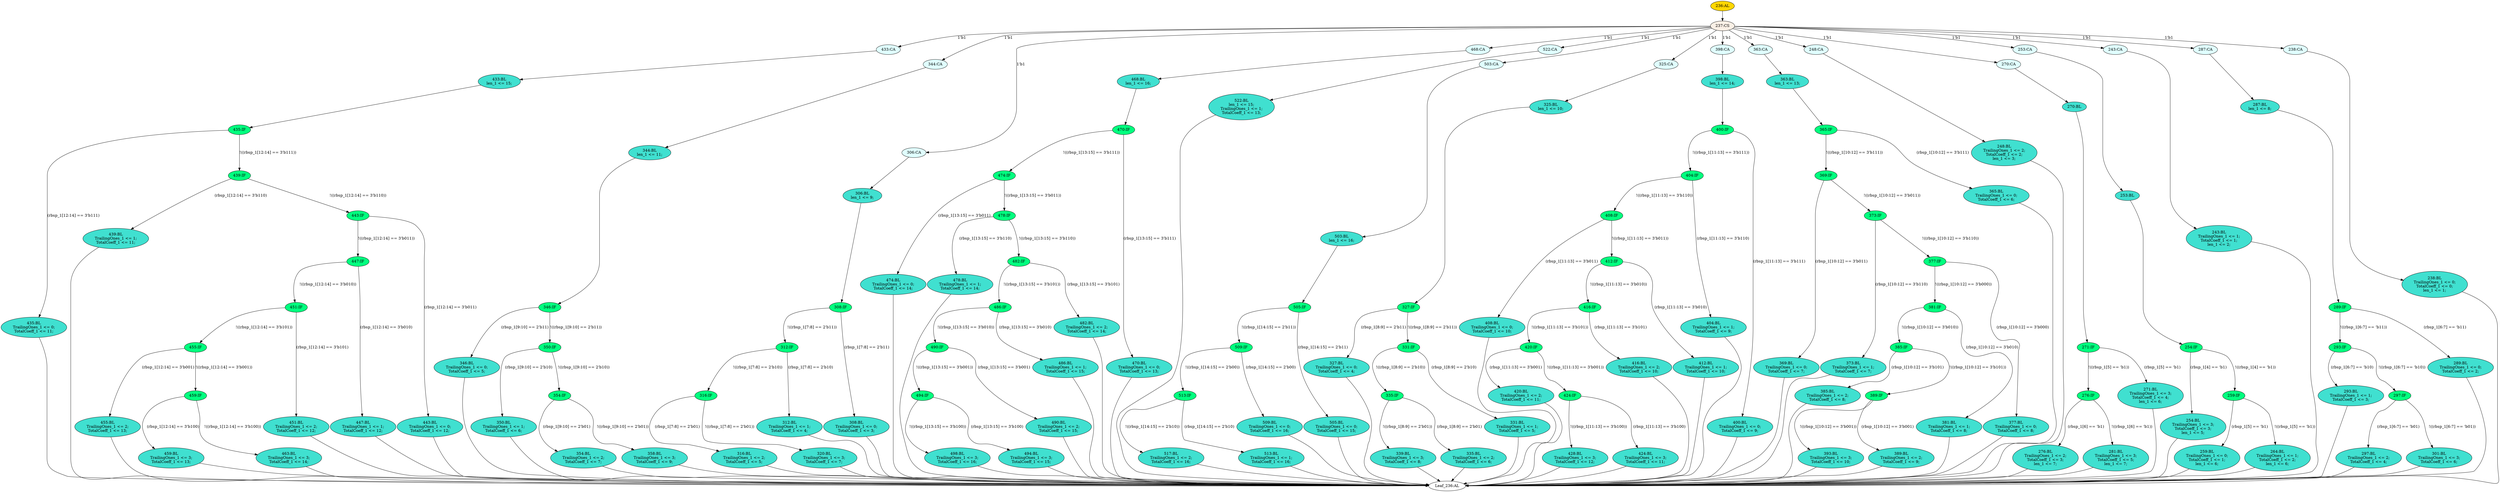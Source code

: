 strict digraph "" {
	node [label="\N"];
	"254:BL"	 [ast="<pyverilog.vparser.ast.Block object at 0x7f204c6ddfd0>",
		fillcolor=turquoise,
		label="254:BL
TrailingOnes_1 <= 3;
TotalCoeff_1 <= 3;
len_1 <= 5;",
		statements="[<pyverilog.vparser.ast.NonblockingSubstitution object at 0x7f204c6dd510>, <pyverilog.vparser.ast.NonblockingSubstitution object \
at 0x7f204c6ddd10>, <pyverilog.vparser.ast.NonblockingSubstitution object at 0x7f204c6dde90>]",
		style=filled,
		typ=Block];
	"Leaf_236:AL"	 [def_var="['TotalCoeff_1', 'len_1', 'TrailingOnes_1']",
		label="Leaf_236:AL"];
	"254:BL" -> "Leaf_236:AL"	 [cond="[]",
		lineno=None];
	"335:IF"	 [ast="<pyverilog.vparser.ast.IfStatement object at 0x7f204c6da050>",
		fillcolor=springgreen,
		label="335:IF",
		statements="[]",
		style=filled,
		typ=IfStatement];
	"339:BL"	 [ast="<pyverilog.vparser.ast.Block object at 0x7f204c6da0d0>",
		fillcolor=turquoise,
		label="339:BL
TrailingOnes_1 <= 3;
TotalCoeff_1 <= 8;",
		statements="[<pyverilog.vparser.ast.NonblockingSubstitution object at 0x7f204c6da110>, <pyverilog.vparser.ast.NonblockingSubstitution object \
at 0x7f204c6da290>]",
		style=filled,
		typ=Block];
	"335:IF" -> "339:BL"	 [cond="['rbsp_1']",
		label="!((rbsp_1[8:9] == 2'b01))",
		lineno=335];
	"335:BL"	 [ast="<pyverilog.vparser.ast.Block object at 0x7f204c6da450>",
		fillcolor=turquoise,
		label="335:BL
TrailingOnes_1 <= 2;
TotalCoeff_1 <= 6;",
		statements="[<pyverilog.vparser.ast.NonblockingSubstitution object at 0x7f204c6da490>, <pyverilog.vparser.ast.NonblockingSubstitution object \
at 0x7f204c6da610>]",
		style=filled,
		typ=Block];
	"335:IF" -> "335:BL"	 [cond="['rbsp_1']",
		label="(rbsp_1[8:9] == 2'b01)",
		lineno=335];
	"503:BL"	 [ast="<pyverilog.vparser.ast.Block object at 0x7f204c6da9d0>",
		fillcolor=turquoise,
		label="503:BL
len_1 <= 16;",
		statements="[<pyverilog.vparser.ast.NonblockingSubstitution object at 0x7f204c6da910>]",
		style=filled,
		typ=Block];
	"505:IF"	 [ast="<pyverilog.vparser.ast.IfStatement object at 0x7f204c6daa10>",
		fillcolor=springgreen,
		label="505:IF",
		statements="[]",
		style=filled,
		typ=IfStatement];
	"503:BL" -> "505:IF"	 [cond="[]",
		lineno=None];
	"433:CA"	 [ast="<pyverilog.vparser.ast.Case object at 0x7f204c6ffc90>",
		fillcolor=lightcyan,
		label="433:CA",
		statements="[]",
		style=filled,
		typ=Case];
	"433:BL"	 [ast="<pyverilog.vparser.ast.Block object at 0x7f204c6ffd90>",
		fillcolor=turquoise,
		label="433:BL
len_1 <= 15;",
		statements="[<pyverilog.vparser.ast.NonblockingSubstitution object at 0x7f204c6ffdd0>]",
		style=filled,
		typ=Block];
	"433:CA" -> "433:BL"	 [cond="[]",
		lineno=None];
	"373:BL"	 [ast="<pyverilog.vparser.ast.Block object at 0x7f204c6eb910>",
		fillcolor=turquoise,
		label="373:BL
TrailingOnes_1 <= 1;
TotalCoeff_1 <= 7;",
		statements="[<pyverilog.vparser.ast.NonblockingSubstitution object at 0x7f204c6eb610>, <pyverilog.vparser.ast.NonblockingSubstitution object \
at 0x7f204c6eb790>]",
		style=filled,
		typ=Block];
	"373:BL" -> "Leaf_236:AL"	 [cond="[]",
		lineno=None];
	"439:BL"	 [ast="<pyverilog.vparser.ast.Block object at 0x7f204c6dcc50>",
		fillcolor=turquoise,
		label="439:BL
TrailingOnes_1 <= 1;
TotalCoeff_1 <= 11;",
		statements="[<pyverilog.vparser.ast.NonblockingSubstitution object at 0x7f204c6dcc90>, <pyverilog.vparser.ast.NonblockingSubstitution object \
at 0x7f204c6dce10>]",
		style=filled,
		typ=Block];
	"439:BL" -> "Leaf_236:AL"	 [cond="[]",
		lineno=None];
	"293:IF"	 [ast="<pyverilog.vparser.ast.IfStatement object at 0x7f204c6eb950>",
		fillcolor=springgreen,
		label="293:IF",
		statements="[]",
		style=filled,
		typ=IfStatement];
	"293:BL"	 [ast="<pyverilog.vparser.ast.Block object at 0x7f204c6ebf90>",
		fillcolor=turquoise,
		label="293:BL
TrailingOnes_1 <= 1;
TotalCoeff_1 <= 3;",
		statements="[<pyverilog.vparser.ast.NonblockingSubstitution object at 0x7f204c6ebfd0>, <pyverilog.vparser.ast.NonblockingSubstitution object \
at 0x7f204c6f8190>]",
		style=filled,
		typ=Block];
	"293:IF" -> "293:BL"	 [cond="['rbsp_1']",
		label="(rbsp_1[6:7] == 'b10)",
		lineno=293];
	"297:IF"	 [ast="<pyverilog.vparser.ast.IfStatement object at 0x7f204c6eb990>",
		fillcolor=springgreen,
		label="297:IF",
		statements="[]",
		style=filled,
		typ=IfStatement];
	"293:IF" -> "297:IF"	 [cond="['rbsp_1']",
		label="!((rbsp_1[6:7] == 'b10))",
		lineno=293];
	"455:BL"	 [ast="<pyverilog.vparser.ast.Block object at 0x7f204c704910>",
		fillcolor=turquoise,
		label="455:BL
TrailingOnes_1 <= 2;
TotalCoeff_1 <= 13;",
		statements="[<pyverilog.vparser.ast.NonblockingSubstitution object at 0x7f204c704950>, <pyverilog.vparser.ast.NonblockingSubstitution object \
at 0x7f204c704ad0>]",
		style=filled,
		typ=Block];
	"455:BL" -> "Leaf_236:AL"	 [cond="[]",
		lineno=None];
	"346:BL"	 [ast="<pyverilog.vparser.ast.Block object at 0x7f204c6f8790>",
		fillcolor=turquoise,
		label="346:BL
TrailingOnes_1 <= 0;
TotalCoeff_1 <= 5;",
		statements="[<pyverilog.vparser.ast.NonblockingSubstitution object at 0x7f204c6f8490>, <pyverilog.vparser.ast.NonblockingSubstitution object \
at 0x7f204c6f8610>]",
		style=filled,
		typ=Block];
	"346:BL" -> "Leaf_236:AL"	 [cond="[]",
		lineno=None];
	"393:BL"	 [ast="<pyverilog.vparser.ast.Block object at 0x7f204c6f8ad0>",
		fillcolor=turquoise,
		label="393:BL
TrailingOnes_1 <= 3;
TotalCoeff_1 <= 10;",
		statements="[<pyverilog.vparser.ast.NonblockingSubstitution object at 0x7f204c6f87d0>, <pyverilog.vparser.ast.NonblockingSubstitution object \
at 0x7f204c6f8950>]",
		style=filled,
		typ=Block];
	"393:BL" -> "Leaf_236:AL"	 [cond="[]",
		lineno=None];
	"404:IF"	 [ast="<pyverilog.vparser.ast.IfStatement object at 0x7f204c6f8b10>",
		fillcolor=springgreen,
		label="404:IF",
		statements="[]",
		style=filled,
		typ=IfStatement];
	"408:IF"	 [ast="<pyverilog.vparser.ast.IfStatement object at 0x7f204c6f8b50>",
		fillcolor=springgreen,
		label="408:IF",
		statements="[]",
		style=filled,
		typ=IfStatement];
	"404:IF" -> "408:IF"	 [cond="['rbsp_1']",
		label="!((rbsp_1[11:13] == 3'b110))",
		lineno=404];
	"404:BL"	 [ast="<pyverilog.vparser.ast.Block object at 0x7f204c6d6810>",
		fillcolor=turquoise,
		label="404:BL
TrailingOnes_1 <= 1;
TotalCoeff_1 <= 9;",
		statements="[<pyverilog.vparser.ast.NonblockingSubstitution object at 0x7f204c6d6850>, <pyverilog.vparser.ast.NonblockingSubstitution object \
at 0x7f204c6d69d0>]",
		style=filled,
		typ=Block];
	"404:IF" -> "404:BL"	 [cond="['rbsp_1']",
		label="(rbsp_1[11:13] == 3'b110)",
		lineno=404];
	"237:CS"	 [ast="<pyverilog.vparser.ast.CaseStatement object at 0x7f204c6d6cd0>",
		fillcolor=linen,
		label="237:CS",
		statements="[]",
		style=filled,
		typ=CaseStatement];
	"237:CS" -> "433:CA"	 [cond="[]",
		label="1'b1",
		lineno=237];
	"344:CA"	 [ast="<pyverilog.vparser.ast.Case object at 0x7f204c6fd750>",
		fillcolor=lightcyan,
		label="344:CA",
		statements="[]",
		style=filled,
		typ=Case];
	"237:CS" -> "344:CA"	 [cond="[]",
		label="1'b1",
		lineno=237];
	"306:CA"	 [ast="<pyverilog.vparser.ast.Case object at 0x7f204c6fa590>",
		fillcolor=lightcyan,
		label="306:CA",
		statements="[]",
		style=filled,
		typ=Case];
	"237:CS" -> "306:CA"	 [cond="[]",
		label="1'b1",
		lineno=237];
	"468:CA"	 [ast="<pyverilog.vparser.ast.Case object at 0x7f204c6de450>",
		fillcolor=lightcyan,
		label="468:CA",
		statements="[]",
		style=filled,
		typ=Case];
	"237:CS" -> "468:CA"	 [cond="[]",
		label="1'b1",
		lineno=237];
	"522:CA"	 [ast="<pyverilog.vparser.ast.Case object at 0x7f204c744f10>",
		fillcolor=lightcyan,
		label="522:CA",
		statements="[]",
		style=filled,
		typ=Case];
	"237:CS" -> "522:CA"	 [cond="[]",
		label="1'b1",
		lineno=237];
	"503:CA"	 [ast="<pyverilog.vparser.ast.Case object at 0x7f204c744dd0>",
		fillcolor=lightcyan,
		label="503:CA",
		statements="[]",
		style=filled,
		typ=Case];
	"237:CS" -> "503:CA"	 [cond="[]",
		label="1'b1",
		lineno=237];
	"325:CA"	 [ast="<pyverilog.vparser.ast.Case object at 0x7f204c6efa90>",
		fillcolor=lightcyan,
		label="325:CA",
		statements="[]",
		style=filled,
		typ=Case];
	"237:CS" -> "325:CA"	 [cond="[]",
		label="1'b1",
		lineno=237];
	"398:CA"	 [ast="<pyverilog.vparser.ast.Case object at 0x7f204c6e2c50>",
		fillcolor=lightcyan,
		label="398:CA",
		statements="[]",
		style=filled,
		typ=Case];
	"237:CS" -> "398:CA"	 [cond="[]",
		label="1'b1",
		lineno=237];
	"363:CA"	 [ast="<pyverilog.vparser.ast.Case object at 0x7f204c6f2950>",
		fillcolor=lightcyan,
		label="363:CA",
		statements="[]",
		style=filled,
		typ=Case];
	"237:CS" -> "363:CA"	 [cond="[]",
		label="1'b1",
		lineno=237];
	"248:CA"	 [ast="<pyverilog.vparser.ast.Case object at 0x7f204c6f68d0>",
		fillcolor=lightcyan,
		label="248:CA",
		statements="[]",
		style=filled,
		typ=Case];
	"237:CS" -> "248:CA"	 [cond="[]",
		label="1'b1",
		lineno=237];
	"270:CA"	 [ast="<pyverilog.vparser.ast.Case object at 0x7f204c700bd0>",
		fillcolor=lightcyan,
		label="270:CA",
		statements="[]",
		style=filled,
		typ=Case];
	"237:CS" -> "270:CA"	 [cond="[]",
		label="1'b1",
		lineno=237];
	"253:CA"	 [ast="<pyverilog.vparser.ast.Case object at 0x7f204c6f6e50>",
		fillcolor=lightcyan,
		label="253:CA",
		statements="[]",
		style=filled,
		typ=Case];
	"237:CS" -> "253:CA"	 [cond="[]",
		label="1'b1",
		lineno=237];
	"243:CA"	 [ast="<pyverilog.vparser.ast.Case object at 0x7f204c6f6350>",
		fillcolor=lightcyan,
		label="243:CA",
		statements="[]",
		style=filled,
		typ=Case];
	"237:CS" -> "243:CA"	 [cond="[]",
		label="1'b1",
		lineno=237];
	"287:CA"	 [ast="<pyverilog.vparser.ast.Case object at 0x7f204c6e5dd0>",
		fillcolor=lightcyan,
		label="287:CA",
		statements="[]",
		style=filled,
		typ=Case];
	"237:CS" -> "287:CA"	 [cond="[]",
		label="1'b1",
		lineno=237];
	"238:CA"	 [ast="<pyverilog.vparser.ast.Case object at 0x7f204c6d6d90>",
		fillcolor=lightcyan,
		label="238:CA",
		statements="[]",
		style=filled,
		typ=Case];
	"237:CS" -> "238:CA"	 [cond="[]",
		label="1'b1",
		lineno=237];
	"420:BL"	 [ast="<pyverilog.vparser.ast.Block object at 0x7f204c6fe4d0>",
		fillcolor=turquoise,
		label="420:BL
TrailingOnes_1 <= 2;
TotalCoeff_1 <= 11;",
		statements="[<pyverilog.vparser.ast.NonblockingSubstitution object at 0x7f204c6fe510>, <pyverilog.vparser.ast.NonblockingSubstitution object \
at 0x7f204c6fe690>]",
		style=filled,
		typ=Block];
	"420:BL" -> "Leaf_236:AL"	 [cond="[]",
		lineno=None];
	"509:IF"	 [ast="<pyverilog.vparser.ast.IfStatement object at 0x7f204c6daa50>",
		fillcolor=springgreen,
		label="509:IF",
		statements="[]",
		style=filled,
		typ=IfStatement];
	"513:IF"	 [ast="<pyverilog.vparser.ast.IfStatement object at 0x7f204c6daa90>",
		fillcolor=springgreen,
		label="513:IF",
		statements="[]",
		style=filled,
		typ=IfStatement];
	"509:IF" -> "513:IF"	 [cond="['rbsp_1']",
		label="!((rbsp_1[14:15] == 2'b00))",
		lineno=509];
	"509:BL"	 [ast="<pyverilog.vparser.ast.Block object at 0x7f204c6ff310>",
		fillcolor=turquoise,
		label="509:BL
TrailingOnes_1 <= 0;
TotalCoeff_1 <= 16;",
		statements="[<pyverilog.vparser.ast.NonblockingSubstitution object at 0x7f204c6ff350>, <pyverilog.vparser.ast.NonblockingSubstitution object \
at 0x7f204c6ff4d0>]",
		style=filled,
		typ=Block];
	"509:IF" -> "509:BL"	 [cond="['rbsp_1']",
		label="(rbsp_1[14:15] == 2'b00)",
		lineno=509];
	"490:IF"	 [ast="<pyverilog.vparser.ast.IfStatement object at 0x7f204c6de850>",
		fillcolor=springgreen,
		label="490:IF",
		statements="[]",
		style=filled,
		typ=IfStatement];
	"494:IF"	 [ast="<pyverilog.vparser.ast.IfStatement object at 0x7f204c6de890>",
		fillcolor=springgreen,
		label="494:IF",
		statements="[]",
		style=filled,
		typ=IfStatement];
	"490:IF" -> "494:IF"	 [cond="['rbsp_1']",
		label="!((rbsp_1[13:15] == 3'b001))",
		lineno=490];
	"490:BL"	 [ast="<pyverilog.vparser.ast.Block object at 0x7f204c726110>",
		fillcolor=turquoise,
		label="490:BL
TrailingOnes_1 <= 2;
TotalCoeff_1 <= 15;",
		statements="[<pyverilog.vparser.ast.NonblockingSubstitution object at 0x7f204c726150>, <pyverilog.vparser.ast.NonblockingSubstitution object \
at 0x7f204c7262d0>]",
		style=filled,
		typ=Block];
	"490:IF" -> "490:BL"	 [cond="['rbsp_1']",
		label="(rbsp_1[13:15] == 3'b001)",
		lineno=490];
	"498:BL"	 [ast="<pyverilog.vparser.ast.Block object at 0x7f204c6de8d0>",
		fillcolor=turquoise,
		label="498:BL
TrailingOnes_1 <= 3;
TotalCoeff_1 <= 16;",
		statements="[<pyverilog.vparser.ast.NonblockingSubstitution object at 0x7f204c6de910>, <pyverilog.vparser.ast.NonblockingSubstitution object \
at 0x7f204c6dea90>]",
		style=filled,
		typ=Block];
	"498:BL" -> "Leaf_236:AL"	 [cond="[]",
		lineno=None];
	"344:BL"	 [ast="<pyverilog.vparser.ast.Block object at 0x7f204c6fd850>",
		fillcolor=turquoise,
		label="344:BL
len_1 <= 11;",
		statements="[<pyverilog.vparser.ast.NonblockingSubstitution object at 0x7f204c6fd890>]",
		style=filled,
		typ=Block];
	"344:CA" -> "344:BL"	 [cond="[]",
		lineno=None];
	"354:BL"	 [ast="<pyverilog.vparser.ast.Block object at 0x7f204c6fde10>",
		fillcolor=turquoise,
		label="354:BL
TrailingOnes_1 <= 2;
TotalCoeff_1 <= 7;",
		statements="[<pyverilog.vparser.ast.NonblockingSubstitution object at 0x7f204c6fde50>, <pyverilog.vparser.ast.NonblockingSubstitution object \
at 0x7f204c6fdfd0>]",
		style=filled,
		typ=Block];
	"354:BL" -> "Leaf_236:AL"	 [cond="[]",
		lineno=None];
	"435:IF"	 [ast="<pyverilog.vparser.ast.IfStatement object at 0x7f204c6fff10>",
		fillcolor=springgreen,
		label="435:IF",
		statements="[]",
		style=filled,
		typ=IfStatement];
	"433:BL" -> "435:IF"	 [cond="[]",
		lineno=None];
	"474:BL"	 [ast="<pyverilog.vparser.ast.Block object at 0x7f204c744450>",
		fillcolor=turquoise,
		label="474:BL
TrailingOnes_1 <= 0;
TotalCoeff_1 <= 14;",
		statements="[<pyverilog.vparser.ast.NonblockingSubstitution object at 0x7f204c744490>, <pyverilog.vparser.ast.NonblockingSubstitution object \
at 0x7f204c744610>]",
		style=filled,
		typ=Block];
	"474:BL" -> "Leaf_236:AL"	 [cond="[]",
		lineno=None];
	"389:BL"	 [ast="<pyverilog.vparser.ast.Block object at 0x7f204c6f2dd0>",
		fillcolor=turquoise,
		label="389:BL
TrailingOnes_1 <= 2;
TotalCoeff_1 <= 9;",
		statements="[<pyverilog.vparser.ast.NonblockingSubstitution object at 0x7f204c6f2e10>, <pyverilog.vparser.ast.NonblockingSubstitution object \
at 0x7f204c6f2f90>]",
		style=filled,
		typ=Block];
	"389:BL" -> "Leaf_236:AL"	 [cond="[]",
		lineno=None];
	"494:IF" -> "498:BL"	 [cond="['rbsp_1']",
		label="!((rbsp_1[13:15] == 3'b100))",
		lineno=494];
	"494:BL"	 [ast="<pyverilog.vparser.ast.Block object at 0x7f204c6dec10>",
		fillcolor=turquoise,
		label="494:BL
TrailingOnes_1 <= 3;
TotalCoeff_1 <= 15;",
		statements="[<pyverilog.vparser.ast.NonblockingSubstitution object at 0x7f204c6dec50>, <pyverilog.vparser.ast.NonblockingSubstitution object \
at 0x7f204c6dedd0>]",
		style=filled,
		typ=Block];
	"494:IF" -> "494:BL"	 [cond="['rbsp_1']",
		label="(rbsp_1[13:15] == 3'b100)",
		lineno=494];
	"369:BL"	 [ast="<pyverilog.vparser.ast.Block object at 0x7f204c6e22d0>",
		fillcolor=turquoise,
		label="369:BL
TrailingOnes_1 <= 0;
TotalCoeff_1 <= 7;",
		statements="[<pyverilog.vparser.ast.NonblockingSubstitution object at 0x7f204c6e2310>, <pyverilog.vparser.ast.NonblockingSubstitution object \
at 0x7f204c6e2490>]",
		style=filled,
		typ=Block];
	"369:BL" -> "Leaf_236:AL"	 [cond="[]",
		lineno=None];
	"420:IF"	 [ast="<pyverilog.vparser.ast.IfStatement object at 0x7f204c6f8c10>",
		fillcolor=springgreen,
		label="420:IF",
		statements="[]",
		style=filled,
		typ=IfStatement];
	"420:IF" -> "420:BL"	 [cond="['rbsp_1']",
		label="(rbsp_1[11:13] == 3'b001)",
		lineno=420];
	"424:IF"	 [ast="<pyverilog.vparser.ast.IfStatement object at 0x7f204c6f8c50>",
		fillcolor=springgreen,
		label="424:IF",
		statements="[]",
		style=filled,
		typ=IfStatement];
	"420:IF" -> "424:IF"	 [cond="['rbsp_1']",
		label="!((rbsp_1[11:13] == 3'b001))",
		lineno=420];
	"306:BL"	 [ast="<pyverilog.vparser.ast.Block object at 0x7f204c6fa690>",
		fillcolor=turquoise,
		label="306:BL
len_1 <= 9;",
		statements="[<pyverilog.vparser.ast.NonblockingSubstitution object at 0x7f204c6fa6d0>]",
		style=filled,
		typ=Block];
	"306:CA" -> "306:BL"	 [cond="[]",
		lineno=None];
	"339:BL" -> "Leaf_236:AL"	 [cond="[]",
		lineno=None];
	"455:IF"	 [ast="<pyverilog.vparser.ast.IfStatement object at 0x7f204c704090>",
		fillcolor=springgreen,
		label="455:IF",
		statements="[]",
		style=filled,
		typ=IfStatement];
	"455:IF" -> "455:BL"	 [cond="['rbsp_1']",
		label="(rbsp_1[12:14] == 3'b001)",
		lineno=455];
	"459:IF"	 [ast="<pyverilog.vparser.ast.IfStatement object at 0x7f204c7040d0>",
		fillcolor=springgreen,
		label="459:IF",
		statements="[]",
		style=filled,
		typ=IfStatement];
	"455:IF" -> "459:IF"	 [cond="['rbsp_1']",
		label="!((rbsp_1[12:14] == 3'b001))",
		lineno=455];
	"517:BL"	 [ast="<pyverilog.vparser.ast.Block object at 0x7f204c6daad0>",
		fillcolor=turquoise,
		label="517:BL
TrailingOnes_1 <= 2;
TotalCoeff_1 <= 16;",
		statements="[<pyverilog.vparser.ast.NonblockingSubstitution object at 0x7f204c6dab10>, <pyverilog.vparser.ast.NonblockingSubstitution object \
at 0x7f204c6dac90>]",
		style=filled,
		typ=Block];
	"513:IF" -> "517:BL"	 [cond="['rbsp_1']",
		label="!((rbsp_1[14:15] == 2'b10))",
		lineno=513];
	"513:BL"	 [ast="<pyverilog.vparser.ast.Block object at 0x7f204c6dae10>",
		fillcolor=turquoise,
		label="513:BL
TrailingOnes_1 <= 1;
TotalCoeff_1 <= 16;",
		statements="[<pyverilog.vparser.ast.NonblockingSubstitution object at 0x7f204c6dae50>, <pyverilog.vparser.ast.NonblockingSubstitution object \
at 0x7f204c6dafd0>]",
		style=filled,
		typ=Block];
	"513:IF" -> "513:BL"	 [cond="['rbsp_1']",
		label="(rbsp_1[14:15] == 2'b10)",
		lineno=513];
	"451:IF"	 [ast="<pyverilog.vparser.ast.IfStatement object at 0x7f204c704050>",
		fillcolor=springgreen,
		label="451:IF",
		statements="[]",
		style=filled,
		typ=IfStatement];
	"451:IF" -> "455:IF"	 [cond="['rbsp_1']",
		label="!((rbsp_1[12:14] == 3'b101))",
		lineno=451];
	"451:BL"	 [ast="<pyverilog.vparser.ast.Block object at 0x7f204c704dd0>",
		fillcolor=turquoise,
		label="451:BL
TrailingOnes_1 <= 2;
TotalCoeff_1 <= 12;",
		statements="[<pyverilog.vparser.ast.NonblockingSubstitution object at 0x7f204c704e10>, <pyverilog.vparser.ast.NonblockingSubstitution object \
at 0x7f204c704f90>]",
		style=filled,
		typ=Block];
	"451:IF" -> "451:BL"	 [cond="['rbsp_1']",
		label="(rbsp_1[12:14] == 3'b101)",
		lineno=451];
	"297:BL"	 [ast="<pyverilog.vparser.ast.Block object at 0x7f204c5987d0>",
		fillcolor=turquoise,
		label="297:BL
TrailingOnes_1 <= 2;
TotalCoeff_1 <= 4;",
		statements="[<pyverilog.vparser.ast.NonblockingSubstitution object at 0x7f204c598a90>, <pyverilog.vparser.ast.NonblockingSubstitution object \
at 0x7f204c6ebc90>]",
		style=filled,
		typ=Block];
	"297:BL" -> "Leaf_236:AL"	 [cond="[]",
		lineno=None];
	"350:IF"	 [ast="<pyverilog.vparser.ast.IfStatement object at 0x7f204c6fda50>",
		fillcolor=springgreen,
		label="350:IF",
		statements="[]",
		style=filled,
		typ=IfStatement];
	"350:BL"	 [ast="<pyverilog.vparser.ast.Block object at 0x7f204c6f2310>",
		fillcolor=turquoise,
		label="350:BL
TrailingOnes_1 <= 1;
TotalCoeff_1 <= 6;",
		statements="[<pyverilog.vparser.ast.NonblockingSubstitution object at 0x7f204c6f2350>, <pyverilog.vparser.ast.NonblockingSubstitution object \
at 0x7f204c6f24d0>]",
		style=filled,
		typ=Block];
	"350:IF" -> "350:BL"	 [cond="['rbsp_1']",
		label="(rbsp_1[9:10] == 2'b10)",
		lineno=350];
	"354:IF"	 [ast="<pyverilog.vparser.ast.IfStatement object at 0x7f204c6fda90>",
		fillcolor=springgreen,
		label="354:IF",
		statements="[]",
		style=filled,
		typ=IfStatement];
	"350:IF" -> "354:IF"	 [cond="['rbsp_1']",
		label="!((rbsp_1[9:10] == 2'b10))",
		lineno=350];
	"474:IF"	 [ast="<pyverilog.vparser.ast.IfStatement object at 0x7f204c6de750>",
		fillcolor=springgreen,
		label="474:IF",
		statements="[]",
		style=filled,
		typ=IfStatement];
	"474:IF" -> "474:BL"	 [cond="['rbsp_1']",
		label="(rbsp_1[13:15] == 3'b011)",
		lineno=474];
	"478:IF"	 [ast="<pyverilog.vparser.ast.IfStatement object at 0x7f204c6de790>",
		fillcolor=springgreen,
		label="478:IF",
		statements="[]",
		style=filled,
		typ=IfStatement];
	"474:IF" -> "478:IF"	 [cond="['rbsp_1']",
		label="!((rbsp_1[13:15] == 3'b011))",
		lineno=474];
	"270:BL"	 [ast="<pyverilog.vparser.ast.Block object at 0x7f204c700cd0>",
		fillcolor=turquoise,
		label="270:BL",
		statements="[]",
		style=filled,
		typ=Block];
	"271:IF"	 [ast="<pyverilog.vparser.ast.IfStatement object at 0x7f204c700d10>",
		fillcolor=springgreen,
		label="271:IF",
		statements="[]",
		style=filled,
		typ=IfStatement];
	"270:BL" -> "271:IF"	 [cond="[]",
		lineno=None];
	"308:IF"	 [ast="<pyverilog.vparser.ast.IfStatement object at 0x7f204c6fa810>",
		fillcolor=springgreen,
		label="308:IF",
		statements="[]",
		style=filled,
		typ=IfStatement];
	"306:BL" -> "308:IF"	 [cond="[]",
		lineno=None];
	"468:BL"	 [ast="<pyverilog.vparser.ast.Block object at 0x7f204c6de550>",
		fillcolor=turquoise,
		label="468:BL
len_1 <= 16;",
		statements="[<pyverilog.vparser.ast.NonblockingSubstitution object at 0x7f204c6de590>]",
		style=filled,
		typ=Block];
	"468:CA" -> "468:BL"	 [cond="[]",
		lineno=None];
	"505:IF" -> "509:IF"	 [cond="['rbsp_1']",
		label="!((rbsp_1[14:15] == 2'b11))",
		lineno=505];
	"505:BL"	 [ast="<pyverilog.vparser.ast.Block object at 0x7f204c6ff7d0>",
		fillcolor=turquoise,
		label="505:BL
TrailingOnes_1 <= 0;
TotalCoeff_1 <= 15;",
		statements="[<pyverilog.vparser.ast.NonblockingSubstitution object at 0x7f204c6ff810>, <pyverilog.vparser.ast.NonblockingSubstitution object \
at 0x7f204c6ff990>]",
		style=filled,
		typ=Block];
	"505:IF" -> "505:BL"	 [cond="['rbsp_1']",
		label="(rbsp_1[14:15] == 2'b11)",
		lineno=505];
	"327:IF"	 [ast="<pyverilog.vparser.ast.IfStatement object at 0x7f204c6efd10>",
		fillcolor=springgreen,
		label="327:IF",
		statements="[]",
		style=filled,
		typ=IfStatement];
	"327:BL"	 [ast="<pyverilog.vparser.ast.Block object at 0x7f204c6fd290>",
		fillcolor=turquoise,
		label="327:BL
TrailingOnes_1 <= 0;
TotalCoeff_1 <= 4;",
		statements="[<pyverilog.vparser.ast.NonblockingSubstitution object at 0x7f204c6fd2d0>, <pyverilog.vparser.ast.NonblockingSubstitution object \
at 0x7f204c6fd450>]",
		style=filled,
		typ=Block];
	"327:IF" -> "327:BL"	 [cond="['rbsp_1']",
		label="(rbsp_1[8:9] == 2'b11)",
		lineno=327];
	"331:IF"	 [ast="<pyverilog.vparser.ast.IfStatement object at 0x7f204c6efd50>",
		fillcolor=springgreen,
		label="331:IF",
		statements="[]",
		style=filled,
		typ=IfStatement];
	"327:IF" -> "331:IF"	 [cond="['rbsp_1']",
		label="!((rbsp_1[8:9] == 2'b11))",
		lineno=327];
	"435:BL"	 [ast="<pyverilog.vparser.ast.Block object at 0x7f204c6eb150>",
		fillcolor=turquoise,
		label="435:BL
TrailingOnes_1 <= 0;
TotalCoeff_1 <= 11;",
		statements="[<pyverilog.vparser.ast.NonblockingSubstitution object at 0x7f204c6eb190>, <pyverilog.vparser.ast.NonblockingSubstitution object \
at 0x7f204c6eb310>]",
		style=filled,
		typ=Block];
	"435:BL" -> "Leaf_236:AL"	 [cond="[]",
		lineno=None];
	"470:IF"	 [ast="<pyverilog.vparser.ast.IfStatement object at 0x7f204c6de710>",
		fillcolor=springgreen,
		label="470:IF",
		statements="[]",
		style=filled,
		typ=IfStatement];
	"470:IF" -> "474:IF"	 [cond="['rbsp_1']",
		label="!((rbsp_1[13:15] == 3'b111))",
		lineno=470];
	"470:BL"	 [ast="<pyverilog.vparser.ast.Block object at 0x7f204c744910>",
		fillcolor=turquoise,
		label="470:BL
TrailingOnes_1 <= 0;
TotalCoeff_1 <= 13;",
		statements="[<pyverilog.vparser.ast.NonblockingSubstitution object at 0x7f204c744950>, <pyverilog.vparser.ast.NonblockingSubstitution object \
at 0x7f204c744ad0>]",
		style=filled,
		typ=Block];
	"470:IF" -> "470:BL"	 [cond="['rbsp_1']",
		label="(rbsp_1[13:15] == 3'b111)",
		lineno=470];
	"381:IF"	 [ast="<pyverilog.vparser.ast.IfStatement object at 0x7f204c6f2d10>",
		fillcolor=springgreen,
		label="381:IF",
		statements="[]",
		style=filled,
		typ=IfStatement];
	"385:IF"	 [ast="<pyverilog.vparser.ast.IfStatement object at 0x7f204c6f2d50>",
		fillcolor=springgreen,
		label="385:IF",
		statements="[]",
		style=filled,
		typ=IfStatement];
	"381:IF" -> "385:IF"	 [cond="['rbsp_1']",
		label="!((rbsp_1[10:12] == 3'b010))",
		lineno=381];
	"381:BL"	 [ast="<pyverilog.vparser.ast.Block object at 0x7f204c6df790>",
		fillcolor=turquoise,
		label="381:BL
TrailingOnes_1 <= 1;
TotalCoeff_1 <= 8;",
		statements="[<pyverilog.vparser.ast.NonblockingSubstitution object at 0x7f204c6df7d0>, <pyverilog.vparser.ast.NonblockingSubstitution object \
at 0x7f204c6df950>]",
		style=filled,
		typ=Block];
	"381:IF" -> "381:BL"	 [cond="['rbsp_1']",
		label="(rbsp_1[10:12] == 3'b010)",
		lineno=381];
	"346:IF"	 [ast="<pyverilog.vparser.ast.IfStatement object at 0x7f204c6fda10>",
		fillcolor=springgreen,
		label="346:IF",
		statements="[]",
		style=filled,
		typ=IfStatement];
	"344:BL" -> "346:IF"	 [cond="[]",
		lineno=None];
	"363:BL"	 [ast="<pyverilog.vparser.ast.Block object at 0x7f204c6f2a50>",
		fillcolor=turquoise,
		label="363:BL
len_1 <= 13;",
		statements="[<pyverilog.vparser.ast.NonblockingSubstitution object at 0x7f204c6f2a90>]",
		style=filled,
		typ=Block];
	"365:IF"	 [ast="<pyverilog.vparser.ast.IfStatement object at 0x7f204c6f2c10>",
		fillcolor=springgreen,
		label="365:IF",
		statements="[]",
		style=filled,
		typ=IfStatement];
	"363:BL" -> "365:IF"	 [cond="[]",
		lineno=None];
	"522:BL"	 [ast="<pyverilog.vparser.ast.Block object at 0x7f204c744f50>",
		fillcolor=turquoise,
		label="522:BL
len_1 <= 15;
TrailingOnes_1 <= 1;
TotalCoeff_1 <= 13;",
		statements="[<pyverilog.vparser.ast.NonblockingSubstitution object at 0x7f204c744f90>, <pyverilog.vparser.ast.NonblockingSubstitution object \
at 0x7f204c74a110>, <pyverilog.vparser.ast.NonblockingSubstitution object at 0x7f204c74a290>]",
		style=filled,
		typ=Block];
	"522:BL" -> "Leaf_236:AL"	 [cond="[]",
		lineno=None];
	"276:IF"	 [ast="<pyverilog.vparser.ast.IfStatement object at 0x7f204c700d50>",
		fillcolor=springgreen,
		label="276:IF",
		statements="[]",
		style=filled,
		typ=IfStatement];
	"276:BL"	 [ast="<pyverilog.vparser.ast.Block object at 0x7f204c6e5250>",
		fillcolor=turquoise,
		label="276:BL
TrailingOnes_1 <= 2;
TotalCoeff_1 <= 3;
len_1 <= 7;",
		statements="[<pyverilog.vparser.ast.NonblockingSubstitution object at 0x7f204c6e5290>, <pyverilog.vparser.ast.NonblockingSubstitution object \
at 0x7f204c6e5410>, <pyverilog.vparser.ast.NonblockingSubstitution object at 0x7f204c6e5590>]",
		style=filled,
		typ=Block];
	"276:IF" -> "276:BL"	 [cond="['rbsp_1']",
		label="(rbsp_1[6] == 'b1)",
		lineno=276];
	"281:BL"	 [ast="<pyverilog.vparser.ast.Block object at 0x7f204c700d90>",
		fillcolor=turquoise,
		label="281:BL
TrailingOnes_1 <= 3;
TotalCoeff_1 <= 5;
len_1 <= 7;",
		statements="[<pyverilog.vparser.ast.NonblockingSubstitution object at 0x7f204c700dd0>, <pyverilog.vparser.ast.NonblockingSubstitution object \
at 0x7f204c700f50>, <pyverilog.vparser.ast.NonblockingSubstitution object at 0x7f204c6e5110>]",
		style=filled,
		typ=Block];
	"276:IF" -> "281:BL"	 [cond="['rbsp_1']",
		label="!((rbsp_1[6] == 'b1))",
		lineno=276];
	"478:BL"	 [ast="<pyverilog.vparser.ast.Block object at 0x7f204c726f50>",
		fillcolor=turquoise,
		label="478:BL
TrailingOnes_1 <= 1;
TotalCoeff_1 <= 14;",
		statements="[<pyverilog.vparser.ast.NonblockingSubstitution object at 0x7f204c726f90>, <pyverilog.vparser.ast.NonblockingSubstitution object \
at 0x7f204c744150>]",
		style=filled,
		typ=Block];
	"478:IF" -> "478:BL"	 [cond="['rbsp_1']",
		label="(rbsp_1[13:15] == 3'b110)",
		lineno=478];
	"482:IF"	 [ast="<pyverilog.vparser.ast.IfStatement object at 0x7f204c6de7d0>",
		fillcolor=springgreen,
		label="482:IF",
		statements="[]",
		style=filled,
		typ=IfStatement];
	"478:IF" -> "482:IF"	 [cond="['rbsp_1']",
		label="!((rbsp_1[13:15] == 3'b110))",
		lineno=478];
	"416:IF"	 [ast="<pyverilog.vparser.ast.IfStatement object at 0x7f204c6f8bd0>",
		fillcolor=springgreen,
		label="416:IF",
		statements="[]",
		style=filled,
		typ=IfStatement];
	"416:IF" -> "420:IF"	 [cond="['rbsp_1']",
		label="!((rbsp_1[11:13] == 3'b101))",
		lineno=416];
	"416:BL"	 [ast="<pyverilog.vparser.ast.Block object at 0x7f204c6fe990>",
		fillcolor=turquoise,
		label="416:BL
TrailingOnes_1 <= 2;
TotalCoeff_1 <= 10;",
		statements="[<pyverilog.vparser.ast.NonblockingSubstitution object at 0x7f204c6fe9d0>, <pyverilog.vparser.ast.NonblockingSubstitution object \
at 0x7f204c6feb50>]",
		style=filled,
		typ=Block];
	"416:IF" -> "416:BL"	 [cond="['rbsp_1']",
		label="(rbsp_1[11:13] == 3'b101)",
		lineno=416];
	"478:BL" -> "Leaf_236:AL"	 [cond="[]",
		lineno=None];
	"316:BL"	 [ast="<pyverilog.vparser.ast.Block object at 0x7f204c6fac10>",
		fillcolor=turquoise,
		label="316:BL
TrailingOnes_1 <= 2;
TotalCoeff_1 <= 5;",
		statements="[<pyverilog.vparser.ast.NonblockingSubstitution object at 0x7f204c6fac50>, <pyverilog.vparser.ast.NonblockingSubstitution object \
at 0x7f204c6fadd0>]",
		style=filled,
		typ=Block];
	"316:BL" -> "Leaf_236:AL"	 [cond="[]",
		lineno=None];
	"320:BL"	 [ast="<pyverilog.vparser.ast.Block object at 0x7f204c6fa8d0>",
		fillcolor=turquoise,
		label="320:BL
TrailingOnes_1 <= 3;
TotalCoeff_1 <= 7;",
		statements="[<pyverilog.vparser.ast.NonblockingSubstitution object at 0x7f204c6fa910>, <pyverilog.vparser.ast.NonblockingSubstitution object \
at 0x7f204c6faa90>]",
		style=filled,
		typ=Block];
	"320:BL" -> "Leaf_236:AL"	 [cond="[]",
		lineno=None];
	"385:BL"	 [ast="<pyverilog.vparser.ast.Block object at 0x7f204c6df2d0>",
		fillcolor=turquoise,
		label="385:BL
TrailingOnes_1 <= 2;
TotalCoeff_1 <= 8;",
		statements="[<pyverilog.vparser.ast.NonblockingSubstitution object at 0x7f204c6df310>, <pyverilog.vparser.ast.NonblockingSubstitution object \
at 0x7f204c6df490>]",
		style=filled,
		typ=Block];
	"385:IF" -> "385:BL"	 [cond="['rbsp_1']",
		label="(rbsp_1[10:12] == 3'b101)",
		lineno=385];
	"389:IF"	 [ast="<pyverilog.vparser.ast.IfStatement object at 0x7f204c6f2d90>",
		fillcolor=springgreen,
		label="389:IF",
		statements="[]",
		style=filled,
		typ=IfStatement];
	"385:IF" -> "389:IF"	 [cond="['rbsp_1']",
		label="!((rbsp_1[10:12] == 3'b101))",
		lineno=385];
	"459:BL"	 [ast="<pyverilog.vparser.ast.Block object at 0x7f204c704450>",
		fillcolor=turquoise,
		label="459:BL
TrailingOnes_1 <= 3;
TotalCoeff_1 <= 13;",
		statements="[<pyverilog.vparser.ast.NonblockingSubstitution object at 0x7f204c704490>, <pyverilog.vparser.ast.NonblockingSubstitution object \
at 0x7f204c704610>]",
		style=filled,
		typ=Block];
	"459:BL" -> "Leaf_236:AL"	 [cond="[]",
		lineno=None];
	"248:BL"	 [ast="<pyverilog.vparser.ast.Block object at 0x7f204c6f69d0>",
		fillcolor=turquoise,
		label="248:BL
TrailingOnes_1 <= 2;
TotalCoeff_1 <= 2;
len_1 <= 3;",
		statements="[<pyverilog.vparser.ast.NonblockingSubstitution object at 0x7f204c6f6a10>, <pyverilog.vparser.ast.NonblockingSubstitution object \
at 0x7f204c6f6b90>, <pyverilog.vparser.ast.NonblockingSubstitution object at 0x7f204c6f6d10>]",
		style=filled,
		typ=Block];
	"248:BL" -> "Leaf_236:AL"	 [cond="[]",
		lineno=None];
	"369:IF"	 [ast="<pyverilog.vparser.ast.IfStatement object at 0x7f204c6f2c50>",
		fillcolor=springgreen,
		label="369:IF",
		statements="[]",
		style=filled,
		typ=IfStatement];
	"369:IF" -> "369:BL"	 [cond="['rbsp_1']",
		label="(rbsp_1[10:12] == 3'b011)",
		lineno=369];
	"373:IF"	 [ast="<pyverilog.vparser.ast.IfStatement object at 0x7f204c6f2c90>",
		fillcolor=springgreen,
		label="373:IF",
		statements="[]",
		style=filled,
		typ=IfStatement];
	"369:IF" -> "373:IF"	 [cond="['rbsp_1']",
		label="!((rbsp_1[10:12] == 3'b011))",
		lineno=369];
	"358:BL"	 [ast="<pyverilog.vparser.ast.Block object at 0x7f204c6fdad0>",
		fillcolor=turquoise,
		label="358:BL
TrailingOnes_1 <= 3;
TotalCoeff_1 <= 9;",
		statements="[<pyverilog.vparser.ast.NonblockingSubstitution object at 0x7f204c6fdb10>, <pyverilog.vparser.ast.NonblockingSubstitution object \
at 0x7f204c6fdc90>]",
		style=filled,
		typ=Block];
	"358:BL" -> "Leaf_236:AL"	 [cond="[]",
		lineno=None];
	"335:BL" -> "Leaf_236:AL"	 [cond="[]",
		lineno=None];
	"238:BL"	 [ast="<pyverilog.vparser.ast.Block object at 0x7f204c6d6e90>",
		fillcolor=turquoise,
		label="238:BL
TrailingOnes_1 <= 0;
TotalCoeff_1 <= 0;
len_1 <= 1;",
		statements="[<pyverilog.vparser.ast.NonblockingSubstitution object at 0x7f204c6d6ed0>, <pyverilog.vparser.ast.NonblockingSubstitution object \
at 0x7f204c6f6090>, <pyverilog.vparser.ast.NonblockingSubstitution object at 0x7f204c6f6210>]",
		style=filled,
		typ=Block];
	"238:BL" -> "Leaf_236:AL"	 [cond="[]",
		lineno=None];
	"381:BL" -> "Leaf_236:AL"	 [cond="[]",
		lineno=None];
	"451:BL" -> "Leaf_236:AL"	 [cond="[]",
		lineno=None];
	"522:CA" -> "522:BL"	 [cond="[]",
		lineno=None];
	"293:BL" -> "Leaf_236:AL"	 [cond="[]",
		lineno=None];
	"503:CA" -> "503:BL"	 [cond="[]",
		lineno=None];
	"346:IF" -> "346:BL"	 [cond="['rbsp_1']",
		label="(rbsp_1[9:10] == 2'b11)",
		lineno=346];
	"346:IF" -> "350:IF"	 [cond="['rbsp_1']",
		label="!((rbsp_1[9:10] == 2'b11))",
		lineno=346];
	"400:BL"	 [ast="<pyverilog.vparser.ast.Block object at 0x7f204c6e2f50>",
		fillcolor=turquoise,
		label="400:BL
TrailingOnes_1 <= 0;
TotalCoeff_1 <= 9;",
		statements="[<pyverilog.vparser.ast.NonblockingSubstitution object at 0x7f204c6e2f90>, <pyverilog.vparser.ast.NonblockingSubstitution object \
at 0x7f204c6de150>]",
		style=filled,
		typ=Block];
	"400:BL" -> "Leaf_236:AL"	 [cond="[]",
		lineno=None];
	"428:BL"	 [ast="<pyverilog.vparser.ast.Block object at 0x7f204c6f8c90>",
		fillcolor=turquoise,
		label="428:BL
TrailingOnes_1 <= 3;
TotalCoeff_1 <= 12;",
		statements="[<pyverilog.vparser.ast.NonblockingSubstitution object at 0x7f204c6f8cd0>, <pyverilog.vparser.ast.NonblockingSubstitution object \
at 0x7f204c6f8e50>]",
		style=filled,
		typ=Block];
	"424:IF" -> "428:BL"	 [cond="['rbsp_1']",
		label="!((rbsp_1[11:13] == 3'b100))",
		lineno=424];
	"424:BL"	 [ast="<pyverilog.vparser.ast.Block object at 0x7f204c6f8fd0>",
		fillcolor=turquoise,
		label="424:BL
TrailingOnes_1 <= 3;
TotalCoeff_1 <= 11;",
		statements="[<pyverilog.vparser.ast.NonblockingSubstitution object at 0x7f204c6fe050>, <pyverilog.vparser.ast.NonblockingSubstitution object \
at 0x7f204c6fe1d0>]",
		style=filled,
		typ=Block];
	"424:IF" -> "424:BL"	 [cond="['rbsp_1']",
		label="(rbsp_1[11:13] == 3'b100)",
		lineno=424];
	"259:BL"	 [ast="<pyverilog.vparser.ast.Block object at 0x7f204c7004d0>",
		fillcolor=turquoise,
		label="259:BL
TrailingOnes_1 <= 0;
TotalCoeff_1 <= 1;
len_1 <= 6;",
		statements="[<pyverilog.vparser.ast.NonblockingSubstitution object at 0x7f204c700510>, <pyverilog.vparser.ast.NonblockingSubstitution object \
at 0x7f204c700690>, <pyverilog.vparser.ast.NonblockingSubstitution object at 0x7f204c700810>]",
		style=filled,
		typ=Block];
	"259:BL" -> "Leaf_236:AL"	 [cond="[]",
		lineno=None];
	"447:BL"	 [ast="<pyverilog.vparser.ast.Block object at 0x7f204c6dc2d0>",
		fillcolor=turquoise,
		label="447:BL
TrailingOnes_1 <= 1;
TotalCoeff_1 <= 12;",
		statements="[<pyverilog.vparser.ast.NonblockingSubstitution object at 0x7f204c6dc310>, <pyverilog.vparser.ast.NonblockingSubstitution object \
at 0x7f204c6dc490>]",
		style=filled,
		typ=Block];
	"447:BL" -> "Leaf_236:AL"	 [cond="[]",
		lineno=None];
	"416:BL" -> "Leaf_236:AL"	 [cond="[]",
		lineno=None];
	"517:BL" -> "Leaf_236:AL"	 [cond="[]",
		lineno=None];
	"254:IF"	 [ast="<pyverilog.vparser.ast.IfStatement object at 0x7f204c6f6f90>",
		fillcolor=springgreen,
		label="254:IF",
		statements="[]",
		style=filled,
		typ=IfStatement];
	"254:IF" -> "254:BL"	 [cond="['rbsp_1']",
		label="(rbsp_1[4] == 'b1)",
		lineno=254];
	"259:IF"	 [ast="<pyverilog.vparser.ast.IfStatement object at 0x7f204c6f6fd0>",
		fillcolor=springgreen,
		label="259:IF",
		statements="[]",
		style=filled,
		typ=IfStatement];
	"254:IF" -> "259:IF"	 [cond="['rbsp_1']",
		label="!((rbsp_1[4] == 'b1))",
		lineno=254];
	"316:IF"	 [ast="<pyverilog.vparser.ast.IfStatement object at 0x7f204c6fa890>",
		fillcolor=springgreen,
		label="316:IF",
		statements="[]",
		style=filled,
		typ=IfStatement];
	"316:IF" -> "316:BL"	 [cond="['rbsp_1']",
		label="(rbsp_1[7:8] == 2'b01)",
		lineno=316];
	"316:IF" -> "320:BL"	 [cond="['rbsp_1']",
		label="!((rbsp_1[7:8] == 2'b01))",
		lineno=316];
	"276:BL" -> "Leaf_236:AL"	 [cond="[]",
		lineno=None];
	"373:IF" -> "373:BL"	 [cond="['rbsp_1']",
		label="(rbsp_1[10:12] == 3'b110)",
		lineno=373];
	"377:IF"	 [ast="<pyverilog.vparser.ast.IfStatement object at 0x7f204c6f2cd0>",
		fillcolor=springgreen,
		label="377:IF",
		statements="[]",
		style=filled,
		typ=IfStatement];
	"373:IF" -> "377:IF"	 [cond="['rbsp_1']",
		label="!((rbsp_1[10:12] == 3'b110))",
		lineno=373];
	"312:IF"	 [ast="<pyverilog.vparser.ast.IfStatement object at 0x7f204c6fa850>",
		fillcolor=springgreen,
		label="312:IF",
		statements="[]",
		style=filled,
		typ=IfStatement];
	"312:IF" -> "316:IF"	 [cond="['rbsp_1']",
		label="!((rbsp_1[7:8] == 2'b10))",
		lineno=312];
	"312:BL"	 [ast="<pyverilog.vparser.ast.Block object at 0x7f204c6ef110>",
		fillcolor=turquoise,
		label="312:BL
TrailingOnes_1 <= 1;
TotalCoeff_1 <= 4;",
		statements="[<pyverilog.vparser.ast.NonblockingSubstitution object at 0x7f204c6ef150>, <pyverilog.vparser.ast.NonblockingSubstitution object \
at 0x7f204c6ef2d0>]",
		style=filled,
		typ=Block];
	"312:IF" -> "312:BL"	 [cond="['rbsp_1']",
		label="(rbsp_1[7:8] == 2'b10)",
		lineno=312];
	"459:IF" -> "459:BL"	 [cond="['rbsp_1']",
		label="(rbsp_1[12:14] == 3'b100)",
		lineno=459];
	"463:BL"	 [ast="<pyverilog.vparser.ast.Block object at 0x7f204c704110>",
		fillcolor=turquoise,
		label="463:BL
TrailingOnes_1 <= 3;
TotalCoeff_1 <= 14;",
		statements="[<pyverilog.vparser.ast.NonblockingSubstitution object at 0x7f204c704150>, <pyverilog.vparser.ast.NonblockingSubstitution object \
at 0x7f204c7042d0>]",
		style=filled,
		typ=Block];
	"459:IF" -> "463:BL"	 [cond="['rbsp_1']",
		label="!((rbsp_1[12:14] == 3'b100))",
		lineno=459];
	"365:IF" -> "369:IF"	 [cond="['rbsp_1']",
		label="!((rbsp_1[10:12] == 3'b111))",
		lineno=365];
	"365:BL"	 [ast="<pyverilog.vparser.ast.Block object at 0x7f204c6e2790>",
		fillcolor=turquoise,
		label="365:BL
TrailingOnes_1 <= 0;
TotalCoeff_1 <= 6;",
		statements="[<pyverilog.vparser.ast.NonblockingSubstitution object at 0x7f204c6e27d0>, <pyverilog.vparser.ast.NonblockingSubstitution object \
at 0x7f204c6e2950>]",
		style=filled,
		typ=Block];
	"365:IF" -> "365:BL"	 [cond="['rbsp_1']",
		label="(rbsp_1[10:12] == 3'b111)",
		lineno=365];
	"486:IF"	 [ast="<pyverilog.vparser.ast.IfStatement object at 0x7f204c6de810>",
		fillcolor=springgreen,
		label="486:IF",
		statements="[]",
		style=filled,
		typ=IfStatement];
	"486:IF" -> "490:IF"	 [cond="['rbsp_1']",
		label="!((rbsp_1[13:15] == 3'b010))",
		lineno=486];
	"486:BL"	 [ast="<pyverilog.vparser.ast.Block object at 0x7f204c7265d0>",
		fillcolor=turquoise,
		label="486:BL
TrailingOnes_1 <= 1;
TotalCoeff_1 <= 15;",
		statements="[<pyverilog.vparser.ast.NonblockingSubstitution object at 0x7f204c726610>, <pyverilog.vparser.ast.NonblockingSubstitution object \
at 0x7f204c726790>]",
		style=filled,
		typ=Block];
	"486:IF" -> "486:BL"	 [cond="['rbsp_1']",
		label="(rbsp_1[13:15] == 3'b010)",
		lineno=486];
	"301:BL"	 [ast="<pyverilog.vparser.ast.Block object at 0x7f204c6eb9d0>",
		fillcolor=turquoise,
		label="301:BL
TrailingOnes_1 <= 3;
TotalCoeff_1 <= 6;",
		statements="[<pyverilog.vparser.ast.NonblockingSubstitution object at 0x7f204c6eba10>, <pyverilog.vparser.ast.NonblockingSubstitution object \
at 0x7f204ce87610>]",
		style=filled,
		typ=Block];
	"301:BL" -> "Leaf_236:AL"	 [cond="[]",
		lineno=None];
	"259:IF" -> "259:BL"	 [cond="['rbsp_1']",
		label="(rbsp_1[5] == 'b1)",
		lineno=259];
	"264:BL"	 [ast="<pyverilog.vparser.ast.Block object at 0x7f204c700050>",
		fillcolor=turquoise,
		label="264:BL
TrailingOnes_1 <= 1;
TotalCoeff_1 <= 2;
len_1 <= 6;",
		statements="[<pyverilog.vparser.ast.NonblockingSubstitution object at 0x7f204c700090>, <pyverilog.vparser.ast.NonblockingSubstitution object \
at 0x7f204c700210>, <pyverilog.vparser.ast.NonblockingSubstitution object at 0x7f204c700390>]",
		style=filled,
		typ=Block];
	"259:IF" -> "264:BL"	 [cond="['rbsp_1']",
		label="!((rbsp_1[5] == 'b1))",
		lineno=259];
	"253:BL"	 [ast="<pyverilog.vparser.ast.Block object at 0x7f204c6f6f50>",
		fillcolor=turquoise,
		label="253:BL",
		statements="[]",
		style=filled,
		typ=Block];
	"253:BL" -> "254:IF"	 [cond="[]",
		lineno=None];
	"494:BL" -> "Leaf_236:AL"	 [cond="[]",
		lineno=None];
	"325:BL"	 [ast="<pyverilog.vparser.ast.Block object at 0x7f204c6efb90>",
		fillcolor=turquoise,
		label="325:BL
len_1 <= 10;",
		statements="[<pyverilog.vparser.ast.NonblockingSubstitution object at 0x7f204c6efbd0>]",
		style=filled,
		typ=Block];
	"325:CA" -> "325:BL"	 [cond="[]",
		lineno=None];
	"505:BL" -> "Leaf_236:AL"	 [cond="[]",
		lineno=None];
	"428:BL" -> "Leaf_236:AL"	 [cond="[]",
		lineno=None];
	"350:BL" -> "Leaf_236:AL"	 [cond="[]",
		lineno=None];
	"509:BL" -> "Leaf_236:AL"	 [cond="[]",
		lineno=None];
	"281:BL" -> "Leaf_236:AL"	 [cond="[]",
		lineno=None];
	"400:IF"	 [ast="<pyverilog.vparser.ast.IfStatement object at 0x7f204c6e2f10>",
		fillcolor=springgreen,
		label="400:IF",
		statements="[]",
		style=filled,
		typ=IfStatement];
	"400:IF" -> "404:IF"	 [cond="['rbsp_1']",
		label="!((rbsp_1[11:13] == 3'b111))",
		lineno=400];
	"400:IF" -> "400:BL"	 [cond="['rbsp_1']",
		label="(rbsp_1[11:13] == 3'b111)",
		lineno=400];
	"398:BL"	 [ast="<pyverilog.vparser.ast.Block object at 0x7f204c6e2d50>",
		fillcolor=turquoise,
		label="398:BL
len_1 <= 14;",
		statements="[<pyverilog.vparser.ast.NonblockingSubstitution object at 0x7f204c6e2d90>]",
		style=filled,
		typ=Block];
	"398:CA" -> "398:BL"	 [cond="[]",
		lineno=None];
	"312:BL" -> "Leaf_236:AL"	 [cond="[]",
		lineno=None];
	"289:BL"	 [ast="<pyverilog.vparser.ast.Block object at 0x7f204c6fa0d0>",
		fillcolor=turquoise,
		label="289:BL
TrailingOnes_1 <= 0;
TotalCoeff_1 <= 2;",
		statements="[<pyverilog.vparser.ast.NonblockingSubstitution object at 0x7f204c6fa110>, <pyverilog.vparser.ast.NonblockingSubstitution object \
at 0x7f204c6fa290>]",
		style=filled,
		typ=Block];
	"289:BL" -> "Leaf_236:AL"	 [cond="[]",
		lineno=None];
	"443:IF"	 [ast="<pyverilog.vparser.ast.IfStatement object at 0x7f204c6fff90>",
		fillcolor=springgreen,
		label="443:IF",
		statements="[]",
		style=filled,
		typ=IfStatement];
	"447:IF"	 [ast="<pyverilog.vparser.ast.IfStatement object at 0x7f204c6fffd0>",
		fillcolor=springgreen,
		label="447:IF",
		statements="[]",
		style=filled,
		typ=IfStatement];
	"443:IF" -> "447:IF"	 [cond="['rbsp_1']",
		label="!((rbsp_1[12:14] == 3'b011))",
		lineno=443];
	"443:BL"	 [ast="<pyverilog.vparser.ast.Block object at 0x7f204c6dc790>",
		fillcolor=turquoise,
		label="443:BL
TrailingOnes_1 <= 0;
TotalCoeff_1 <= 12;",
		statements="[<pyverilog.vparser.ast.NonblockingSubstitution object at 0x7f204c6dc7d0>, <pyverilog.vparser.ast.NonblockingSubstitution object \
at 0x7f204c6dc950>]",
		style=filled,
		typ=Block];
	"443:IF" -> "443:BL"	 [cond="['rbsp_1']",
		label="(rbsp_1[12:14] == 3'b011)",
		lineno=443];
	"424:BL" -> "Leaf_236:AL"	 [cond="[]",
		lineno=None];
	"363:CA" -> "363:BL"	 [cond="[]",
		lineno=None];
	"486:BL" -> "Leaf_236:AL"	 [cond="[]",
		lineno=None];
	"327:BL" -> "Leaf_236:AL"	 [cond="[]",
		lineno=None];
	"377:BL"	 [ast="<pyverilog.vparser.ast.Block object at 0x7f204c6dfc50>",
		fillcolor=turquoise,
		label="377:BL
TrailingOnes_1 <= 0;
TotalCoeff_1 <= 8;",
		statements="[<pyverilog.vparser.ast.NonblockingSubstitution object at 0x7f204c6dfc90>, <pyverilog.vparser.ast.NonblockingSubstitution object \
at 0x7f204c6dfe10>]",
		style=filled,
		typ=Block];
	"377:BL" -> "Leaf_236:AL"	 [cond="[]",
		lineno=None];
	"325:BL" -> "327:IF"	 [cond="[]",
		lineno=None];
	"308:BL"	 [ast="<pyverilog.vparser.ast.Block object at 0x7f204c6ef5d0>",
		fillcolor=turquoise,
		label="308:BL
TrailingOnes_1 <= 0;
TotalCoeff_1 <= 3;",
		statements="[<pyverilog.vparser.ast.NonblockingSubstitution object at 0x7f204c6ef610>, <pyverilog.vparser.ast.NonblockingSubstitution object \
at 0x7f204c6ef790>]",
		style=filled,
		typ=Block];
	"308:BL" -> "Leaf_236:AL"	 [cond="[]",
		lineno=None];
	"470:BL" -> "Leaf_236:AL"	 [cond="[]",
		lineno=None];
	"331:IF" -> "335:IF"	 [cond="['rbsp_1']",
		label="!((rbsp_1[8:9] == 2'b10))",
		lineno=331];
	"331:BL"	 [ast="<pyverilog.vparser.ast.Block object at 0x7f204c6efd90>",
		fillcolor=turquoise,
		label="331:BL
TrailingOnes_1 <= 1;
TotalCoeff_1 <= 5;",
		statements="[<pyverilog.vparser.ast.NonblockingSubstitution object at 0x7f204c6efdd0>, <pyverilog.vparser.ast.NonblockingSubstitution object \
at 0x7f204c6eff50>]",
		style=filled,
		typ=Block];
	"331:IF" -> "331:BL"	 [cond="['rbsp_1']",
		label="(rbsp_1[8:9] == 2'b10)",
		lineno=331];
	"354:IF" -> "354:BL"	 [cond="['rbsp_1']",
		label="(rbsp_1[9:10] == 2'b01)",
		lineno=354];
	"354:IF" -> "358:BL"	 [cond="['rbsp_1']",
		label="!((rbsp_1[9:10] == 2'b01))",
		lineno=354];
	"248:CA" -> "248:BL"	 [cond="[]",
		lineno=None];
	"490:BL" -> "Leaf_236:AL"	 [cond="[]",
		lineno=None];
	"439:IF"	 [ast="<pyverilog.vparser.ast.IfStatement object at 0x7f204c6fff50>",
		fillcolor=springgreen,
		label="439:IF",
		statements="[]",
		style=filled,
		typ=IfStatement];
	"439:IF" -> "439:BL"	 [cond="['rbsp_1']",
		label="(rbsp_1[12:14] == 3'b110)",
		lineno=439];
	"439:IF" -> "443:IF"	 [cond="['rbsp_1']",
		label="!((rbsp_1[12:14] == 3'b110))",
		lineno=439];
	"408:BL"	 [ast="<pyverilog.vparser.ast.Block object at 0x7f204c6d6350>",
		fillcolor=turquoise,
		label="408:BL
TrailingOnes_1 <= 0;
TotalCoeff_1 <= 10;",
		statements="[<pyverilog.vparser.ast.NonblockingSubstitution object at 0x7f204c6d6390>, <pyverilog.vparser.ast.NonblockingSubstitution object \
at 0x7f204c6d6510>]",
		style=filled,
		typ=Block];
	"408:BL" -> "Leaf_236:AL"	 [cond="[]",
		lineno=None];
	"385:BL" -> "Leaf_236:AL"	 [cond="[]",
		lineno=None];
	"398:BL" -> "400:IF"	 [cond="[]",
		lineno=None];
	"236:AL"	 [ast="<pyverilog.vparser.ast.Always object at 0x7f204c74a450>",
		clk_sens=False,
		fillcolor=gold,
		label="236:AL",
		sens="['rbsp_1']",
		statements="[]",
		style=filled,
		typ=Always,
		use_var="['rbsp_1']"];
	"236:AL" -> "237:CS"	 [cond="[]",
		lineno=None];
	"365:BL" -> "Leaf_236:AL"	 [cond="[]",
		lineno=None];
	"513:BL" -> "Leaf_236:AL"	 [cond="[]",
		lineno=None];
	"270:CA" -> "270:BL"	 [cond="[]",
		lineno=None];
	"297:IF" -> "297:BL"	 [cond="['rbsp_1']",
		label="(rbsp_1[6:7] == 'b01)",
		lineno=297];
	"297:IF" -> "301:BL"	 [cond="['rbsp_1']",
		label="!((rbsp_1[6:7] == 'b01))",
		lineno=297];
	"289:IF"	 [ast="<pyverilog.vparser.ast.IfStatement object at 0x7f204c6fa090>",
		fillcolor=springgreen,
		label="289:IF",
		statements="[]",
		style=filled,
		typ=IfStatement];
	"289:IF" -> "293:IF"	 [cond="['rbsp_1']",
		label="!((rbsp_1[6:7] == 'b11))",
		lineno=289];
	"289:IF" -> "289:BL"	 [cond="['rbsp_1']",
		label="(rbsp_1[6:7] == 'b11)",
		lineno=289];
	"468:BL" -> "470:IF"	 [cond="[]",
		lineno=None];
	"287:BL"	 [ast="<pyverilog.vparser.ast.Block object at 0x7f204c6e5ed0>",
		fillcolor=turquoise,
		label="287:BL
len_1 <= 8;",
		statements="[<pyverilog.vparser.ast.NonblockingSubstitution object at 0x7f204c6e5f10>]",
		style=filled,
		typ=Block];
	"287:BL" -> "289:IF"	 [cond="[]",
		lineno=None];
	"308:IF" -> "312:IF"	 [cond="['rbsp_1']",
		label="!((rbsp_1[7:8] == 2'b11))",
		lineno=308];
	"308:IF" -> "308:BL"	 [cond="['rbsp_1']",
		label="(rbsp_1[7:8] == 2'b11)",
		lineno=308];
	"482:BL"	 [ast="<pyverilog.vparser.ast.Block object at 0x7f204c726a90>",
		fillcolor=turquoise,
		label="482:BL
TrailingOnes_1 <= 2;
TotalCoeff_1 <= 14;",
		statements="[<pyverilog.vparser.ast.NonblockingSubstitution object at 0x7f204c726ad0>, <pyverilog.vparser.ast.NonblockingSubstitution object \
at 0x7f204c726c50>]",
		style=filled,
		typ=Block];
	"482:BL" -> "Leaf_236:AL"	 [cond="[]",
		lineno=None];
	"243:BL"	 [ast="<pyverilog.vparser.ast.Block object at 0x7f204c6f6450>",
		fillcolor=turquoise,
		label="243:BL
TrailingOnes_1 <= 1;
TotalCoeff_1 <= 1;
len_1 <= 2;",
		statements="[<pyverilog.vparser.ast.NonblockingSubstitution object at 0x7f204c6f6490>, <pyverilog.vparser.ast.NonblockingSubstitution object \
at 0x7f204c6f6610>, <pyverilog.vparser.ast.NonblockingSubstitution object at 0x7f204c6f6790>]",
		style=filled,
		typ=Block];
	"243:BL" -> "Leaf_236:AL"	 [cond="[]",
		lineno=None];
	"331:BL" -> "Leaf_236:AL"	 [cond="[]",
		lineno=None];
	"435:IF" -> "435:BL"	 [cond="['rbsp_1']",
		label="(rbsp_1[12:14] == 3'b111)",
		lineno=435];
	"435:IF" -> "439:IF"	 [cond="['rbsp_1']",
		label="!((rbsp_1[12:14] == 3'b111))",
		lineno=435];
	"271:IF" -> "276:IF"	 [cond="['rbsp_1']",
		label="!((rbsp_1[5] == 'b1))",
		lineno=271];
	"271:BL"	 [ast="<pyverilog.vparser.ast.Block object at 0x7f204c6e5810>",
		fillcolor=turquoise,
		label="271:BL
TrailingOnes_1 <= 3;
TotalCoeff_1 <= 4;
len_1 <= 6;",
		statements="[<pyverilog.vparser.ast.NonblockingSubstitution object at 0x7f204c6e5850>, <pyverilog.vparser.ast.NonblockingSubstitution object \
at 0x7f204c6e59d0>, <pyverilog.vparser.ast.NonblockingSubstitution object at 0x7f204c6e5b50>]",
		style=filled,
		typ=Block];
	"271:IF" -> "271:BL"	 [cond="['rbsp_1']",
		label="(rbsp_1[5] == 'b1)",
		lineno=271];
	"377:IF" -> "381:IF"	 [cond="['rbsp_1']",
		label="!((rbsp_1[10:12] == 3'b000))",
		lineno=377];
	"377:IF" -> "377:BL"	 [cond="['rbsp_1']",
		label="(rbsp_1[10:12] == 3'b000)",
		lineno=377];
	"412:BL"	 [ast="<pyverilog.vparser.ast.Block object at 0x7f204c6fee50>",
		fillcolor=turquoise,
		label="412:BL
TrailingOnes_1 <= 1;
TotalCoeff_1 <= 10;",
		statements="[<pyverilog.vparser.ast.NonblockingSubstitution object at 0x7f204c6fee90>, <pyverilog.vparser.ast.NonblockingSubstitution object \
at 0x7f204c6d6050>]",
		style=filled,
		typ=Block];
	"412:BL" -> "Leaf_236:AL"	 [cond="[]",
		lineno=None];
	"447:IF" -> "451:IF"	 [cond="['rbsp_1']",
		label="!((rbsp_1[12:14] == 3'b010))",
		lineno=447];
	"447:IF" -> "447:BL"	 [cond="['rbsp_1']",
		label="(rbsp_1[12:14] == 3'b010)",
		lineno=447];
	"253:CA" -> "253:BL"	 [cond="[]",
		lineno=None];
	"243:CA" -> "243:BL"	 [cond="[]",
		lineno=None];
	"287:CA" -> "287:BL"	 [cond="[]",
		lineno=None];
	"238:CA" -> "238:BL"	 [cond="[]",
		lineno=None];
	"412:IF"	 [ast="<pyverilog.vparser.ast.IfStatement object at 0x7f204c6f8b90>",
		fillcolor=springgreen,
		label="412:IF",
		statements="[]",
		style=filled,
		typ=IfStatement];
	"412:IF" -> "416:IF"	 [cond="['rbsp_1']",
		label="!((rbsp_1[11:13] == 3'b010))",
		lineno=412];
	"412:IF" -> "412:BL"	 [cond="['rbsp_1']",
		label="(rbsp_1[11:13] == 3'b010)",
		lineno=412];
	"443:BL" -> "Leaf_236:AL"	 [cond="[]",
		lineno=None];
	"463:BL" -> "Leaf_236:AL"	 [cond="[]",
		lineno=None];
	"408:IF" -> "408:BL"	 [cond="['rbsp_1']",
		label="(rbsp_1[11:13] == 3'b011)",
		lineno=408];
	"408:IF" -> "412:IF"	 [cond="['rbsp_1']",
		label="!((rbsp_1[11:13] == 3'b011))",
		lineno=408];
	"271:BL" -> "Leaf_236:AL"	 [cond="[]",
		lineno=None];
	"264:BL" -> "Leaf_236:AL"	 [cond="[]",
		lineno=None];
	"482:IF" -> "486:IF"	 [cond="['rbsp_1']",
		label="!((rbsp_1[13:15] == 3'b101))",
		lineno=482];
	"482:IF" -> "482:BL"	 [cond="['rbsp_1']",
		label="(rbsp_1[13:15] == 3'b101)",
		lineno=482];
	"404:BL" -> "Leaf_236:AL"	 [cond="[]",
		lineno=None];
	"389:IF" -> "393:BL"	 [cond="['rbsp_1']",
		label="!((rbsp_1[10:12] == 3'b001))",
		lineno=389];
	"389:IF" -> "389:BL"	 [cond="['rbsp_1']",
		label="(rbsp_1[10:12] == 3'b001)",
		lineno=389];
}
